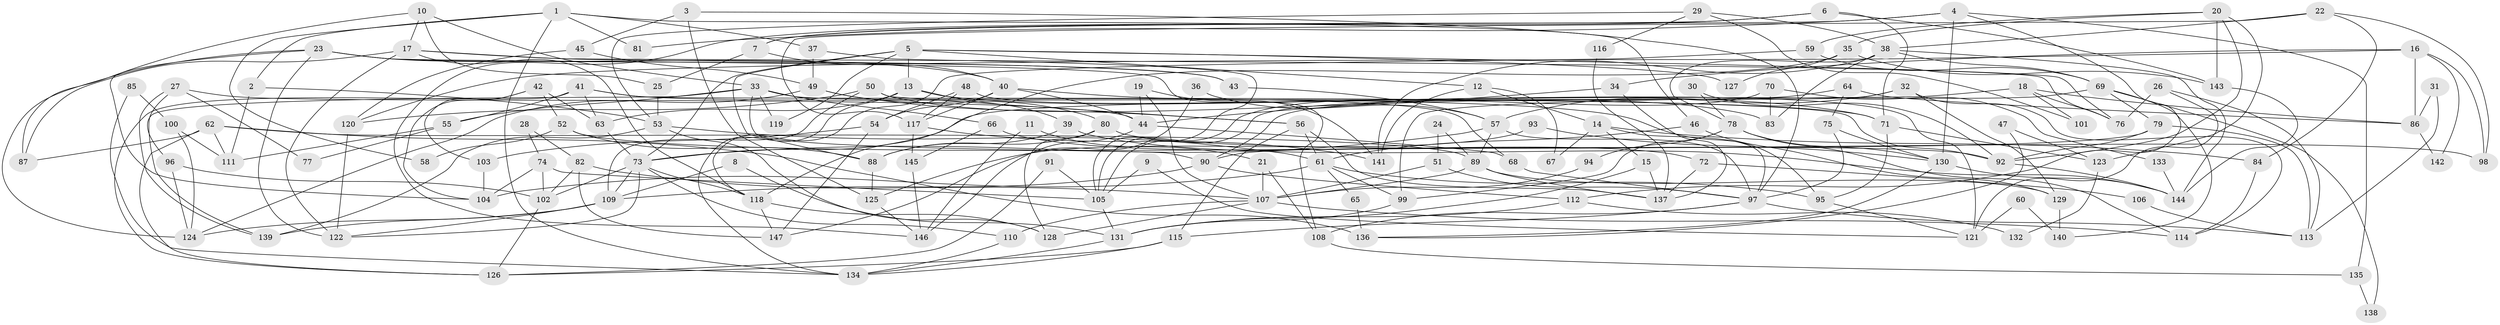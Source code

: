 // coarse degree distribution, {4: 0.2159090909090909, 2: 0.14772727272727273, 5: 0.13636363636363635, 3: 0.2159090909090909, 11: 0.022727272727272728, 7: 0.045454545454545456, 8: 0.06818181818181818, 6: 0.09090909090909091, 12: 0.011363636363636364, 13: 0.011363636363636364, 10: 0.03409090909090909}
// Generated by graph-tools (version 1.1) at 2025/54/03/04/25 21:54:12]
// undirected, 147 vertices, 294 edges
graph export_dot {
graph [start="1"]
  node [color=gray90,style=filled];
  1;
  2;
  3;
  4;
  5;
  6;
  7;
  8;
  9;
  10;
  11;
  12;
  13;
  14;
  15;
  16;
  17;
  18;
  19;
  20;
  21;
  22;
  23;
  24;
  25;
  26;
  27;
  28;
  29;
  30;
  31;
  32;
  33;
  34;
  35;
  36;
  37;
  38;
  39;
  40;
  41;
  42;
  43;
  44;
  45;
  46;
  47;
  48;
  49;
  50;
  51;
  52;
  53;
  54;
  55;
  56;
  57;
  58;
  59;
  60;
  61;
  62;
  63;
  64;
  65;
  66;
  67;
  68;
  69;
  70;
  71;
  72;
  73;
  74;
  75;
  76;
  77;
  78;
  79;
  80;
  81;
  82;
  83;
  84;
  85;
  86;
  87;
  88;
  89;
  90;
  91;
  92;
  93;
  94;
  95;
  96;
  97;
  98;
  99;
  100;
  101;
  102;
  103;
  104;
  105;
  106;
  107;
  108;
  109;
  110;
  111;
  112;
  113;
  114;
  115;
  116;
  117;
  118;
  119;
  120;
  121;
  122;
  123;
  124;
  125;
  126;
  127;
  128;
  129;
  130;
  131;
  132;
  133;
  134;
  135;
  136;
  137;
  138;
  139;
  140;
  141;
  142;
  143;
  144;
  145;
  146;
  147;
  1 -- 134;
  1 -- 46;
  1 -- 2;
  1 -- 37;
  1 -- 58;
  1 -- 81;
  2 -- 53;
  2 -- 111;
  3 -- 125;
  3 -- 97;
  3 -- 45;
  4 -- 112;
  4 -- 7;
  4 -- 81;
  4 -- 130;
  4 -- 135;
  5 -- 12;
  5 -- 73;
  5 -- 13;
  5 -- 76;
  5 -- 88;
  5 -- 119;
  5 -- 127;
  6 -- 143;
  6 -- 71;
  6 -- 7;
  6 -- 146;
  7 -- 40;
  7 -- 25;
  8 -- 109;
  8 -- 131;
  9 -- 105;
  9 -- 121;
  10 -- 87;
  10 -- 17;
  10 -- 25;
  10 -- 33;
  11 -- 146;
  11 -- 21;
  12 -- 14;
  12 -- 141;
  12 -- 67;
  13 -- 71;
  13 -- 39;
  13 -- 63;
  13 -- 134;
  14 -- 84;
  14 -- 15;
  14 -- 67;
  14 -- 97;
  15 -- 131;
  15 -- 137;
  16 -- 120;
  16 -- 34;
  16 -- 86;
  16 -- 98;
  16 -- 142;
  17 -- 118;
  17 -- 122;
  17 -- 43;
  17 -- 76;
  17 -- 87;
  18 -- 86;
  18 -- 76;
  18 -- 99;
  18 -- 101;
  19 -- 44;
  19 -- 107;
  19 -- 141;
  20 -- 59;
  20 -- 92;
  20 -- 35;
  20 -- 123;
  20 -- 143;
  21 -- 108;
  21 -- 107;
  22 -- 117;
  22 -- 38;
  22 -- 84;
  22 -- 98;
  23 -- 122;
  23 -- 43;
  23 -- 40;
  23 -- 104;
  23 -- 108;
  23 -- 124;
  24 -- 89;
  24 -- 51;
  25 -- 53;
  26 -- 76;
  26 -- 113;
  26 -- 121;
  27 -- 44;
  27 -- 139;
  27 -- 139;
  27 -- 77;
  28 -- 74;
  28 -- 82;
  29 -- 53;
  29 -- 38;
  29 -- 101;
  29 -- 116;
  30 -- 92;
  30 -- 78;
  31 -- 86;
  31 -- 113;
  32 -- 105;
  32 -- 57;
  32 -- 114;
  32 -- 129;
  33 -- 96;
  33 -- 55;
  33 -- 66;
  33 -- 68;
  33 -- 90;
  33 -- 119;
  34 -- 44;
  34 -- 137;
  35 -- 143;
  35 -- 118;
  35 -- 127;
  36 -- 57;
  36 -- 147;
  37 -- 49;
  37 -- 105;
  38 -- 78;
  38 -- 141;
  38 -- 69;
  38 -- 83;
  38 -- 144;
  39 -- 144;
  39 -- 88;
  40 -- 54;
  40 -- 44;
  40 -- 95;
  40 -- 117;
  41 -- 92;
  41 -- 63;
  41 -- 55;
  41 -- 71;
  41 -- 126;
  42 -- 52;
  42 -- 63;
  42 -- 103;
  42 -- 104;
  43 -- 57;
  44 -- 68;
  44 -- 146;
  45 -- 49;
  45 -- 120;
  46 -- 61;
  46 -- 129;
  47 -- 136;
  47 -- 123;
  48 -- 121;
  48 -- 54;
  48 -- 117;
  49 -- 80;
  49 -- 124;
  49 -- 56;
  50 -- 56;
  50 -- 109;
  50 -- 83;
  50 -- 120;
  51 -- 97;
  51 -- 107;
  52 -- 88;
  52 -- 92;
  52 -- 58;
  53 -- 61;
  53 -- 128;
  53 -- 139;
  54 -- 103;
  54 -- 147;
  55 -- 77;
  55 -- 111;
  56 -- 115;
  56 -- 61;
  56 -- 137;
  57 -- 73;
  57 -- 97;
  57 -- 89;
  59 -- 69;
  59 -- 118;
  60 -- 140;
  60 -- 121;
  61 -- 104;
  61 -- 65;
  61 -- 95;
  61 -- 99;
  62 -- 89;
  62 -- 111;
  62 -- 87;
  62 -- 126;
  62 -- 136;
  63 -- 73;
  64 -- 75;
  64 -- 73;
  64 -- 86;
  65 -- 136;
  66 -- 145;
  66 -- 72;
  68 -- 97;
  69 -- 90;
  69 -- 79;
  69 -- 138;
  69 -- 140;
  70 -- 105;
  70 -- 83;
  70 -- 133;
  71 -- 95;
  71 -- 123;
  72 -- 137;
  72 -- 106;
  73 -- 122;
  73 -- 118;
  73 -- 102;
  73 -- 109;
  73 -- 110;
  74 -- 102;
  74 -- 104;
  74 -- 105;
  75 -- 97;
  75 -- 130;
  78 -- 114;
  78 -- 99;
  78 -- 94;
  78 -- 130;
  79 -- 90;
  79 -- 92;
  79 -- 113;
  80 -- 88;
  80 -- 98;
  80 -- 128;
  82 -- 107;
  82 -- 102;
  82 -- 147;
  84 -- 114;
  85 -- 134;
  85 -- 100;
  86 -- 142;
  88 -- 125;
  89 -- 107;
  89 -- 129;
  89 -- 137;
  90 -- 109;
  90 -- 112;
  91 -- 126;
  91 -- 105;
  92 -- 144;
  93 -- 125;
  93 -- 130;
  94 -- 107;
  95 -- 121;
  96 -- 124;
  96 -- 102;
  97 -- 115;
  97 -- 108;
  97 -- 113;
  99 -- 131;
  100 -- 124;
  100 -- 111;
  102 -- 126;
  103 -- 104;
  105 -- 131;
  106 -- 113;
  107 -- 128;
  107 -- 110;
  107 -- 114;
  108 -- 135;
  109 -- 139;
  109 -- 122;
  109 -- 124;
  110 -- 134;
  112 -- 131;
  112 -- 132;
  115 -- 134;
  115 -- 126;
  116 -- 137;
  117 -- 141;
  117 -- 145;
  118 -- 128;
  118 -- 147;
  120 -- 122;
  123 -- 132;
  125 -- 146;
  129 -- 140;
  130 -- 136;
  130 -- 144;
  131 -- 134;
  133 -- 144;
  135 -- 138;
  143 -- 144;
  145 -- 146;
}
